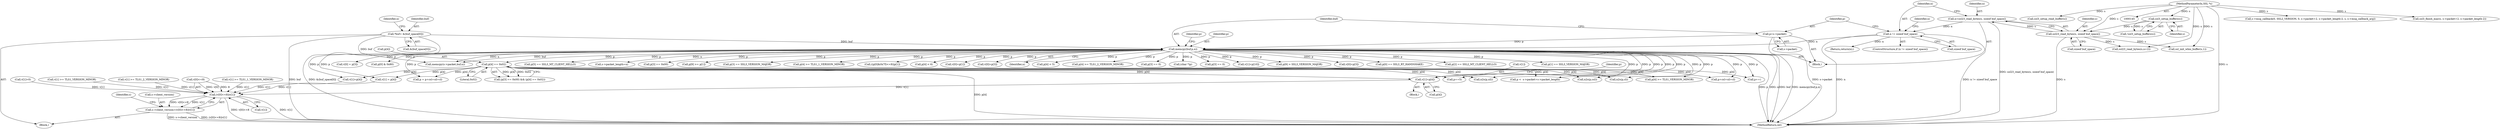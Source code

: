 digraph "0_openssl_26a59d9b46574e457870197dffa802871b4c8fc7_0@array" {
"1000282" [label="(Call,v[1]=p[4])"];
"1000237" [label="(Call,p[4] == 0x02)"];
"1000213" [label="(Call,memcpy(buf,p,n))"];
"1000150" [label="(Call,*buf= &(buf_space[0]))"];
"1000208" [label="(Call,p=s->packet)"];
"1000202" [label="(Call,n != sizeof buf_space)"];
"1000195" [label="(Call,n=ssl23_read_bytes(s, sizeof buf_space))"];
"1000197" [label="(Call,ssl23_read_bytes(s, sizeof buf_space))"];
"1000192" [label="(Call,ssl3_setup_buffers(s))"];
"1000146" [label="(MethodParameterIn,SSL *s)"];
"1001256" [label="(Call,(v[0]<<8)|v[1])"];
"1001252" [label="(Call,s->client_version=(v[0]<<8)|v[1])"];
"1000192" [label="(Call,ssl3_setup_buffers(s))"];
"1000720" [label="(Call,v[0] = p[3])"];
"1000796" [label="(Call,s->msg_callback(0, SSL2_VERSION, 0, s->packet+2, s->packet_length-2, s, s->msg_callback_arg))"];
"1000825" [label="(Call,n2s(p,sil))"];
"1000219" [label="(Call,p[0] & 0x80)"];
"1001114" [label="(Call,memcpy(s->packet,buf,n))"];
"1000199" [label="(Call,sizeof buf_space)"];
"1001000" [label="(Call,p++)"];
"1000231" [label="(Call,(p[3] == 0x00) && (p[4] == 0x02))"];
"1000208" [label="(Call,p=s->packet)"];
"1000819" [label="(Call,p+=5)"];
"1000202" [label="(Call,n != sizeof buf_space)"];
"1000440" [label="(Call,p[5] == SSL3_MT_CLIENT_HELLO)"];
"1000166" [label="(Identifier,n)"];
"1000985" [label="(Call,p <  s->packet+s->packet_length)"];
"1000290" [label="(Call,p[4] >= TLS1_VERSION_MINOR)"];
"1001256" [label="(Call,(v[0]<<8)|v[1])"];
"1000250" [label="(Call,v[1]=p[4])"];
"1001080" [label="(Call,s->packet_length=n)"];
"1000232" [label="(Call,p[3] == 0x00)"];
"1000977" [label="(Call,p+csl+sil+cl)"];
"1000292" [label="(Identifier,p)"];
"1000180" [label="(Block,)"];
"1000282" [label="(Call,v[1]=p[4])"];
"1000457" [label="(Call,p[9] >= p[1])"];
"1000269" [label="(Call,p[3] == SSL3_VERSION_MAJOR)"];
"1000241" [label="(Literal,0x02)"];
"1000323" [label="(Call,p[4] >= TLS1_1_VERSION_MINOR)"];
"1000736" [label="(Call,((p[0]&0x7f)<<8)|p[1])"];
"1000151" [label="(Identifier,buf)"];
"1000479" [label="(Call,p[4] < 6)"];
"1000286" [label="(Call,p[4])"];
"1000185" [label="(Call,v[1]=0)"];
"1000465" [label="(Call,v[0]=p[1])"];
"1000274" [label="(Block,)"];
"1000204" [label="(Call,sizeof buf_space)"];
"1000215" [label="(Identifier,p)"];
"1001257" [label="(Call,v[0]<<8)"];
"1001262" [label="(Call,v[1])"];
"1000243" [label="(Call,v[0]=p[3])"];
"1000147" [label="(Block,)"];
"1000216" [label="(Identifier,n)"];
"1000822" [label="(Call,n2s(p,csl))"];
"1000238" [label="(Call,p[4])"];
"1000452" [label="(Call,p[4] < 5)"];
"1001076" [label="(Call,ssl_init_wbio_buffer(s,1))"];
"1000540" [label="(Call,v[1] >= TLS1_1_VERSION_MINOR)"];
"1000193" [label="(Identifier,s)"];
"1000780" [label="(Call,ssl3_finish_mac(s, s->packet+2, s->packet_length-2))"];
"1000727" [label="(Call,v[1] = p[4])"];
"1000298" [label="(Call,p[4] >= TLS1_2_VERSION_MINOR)"];
"1000206" [label="(Return,return(n);)"];
"1000447" [label="(Call,p[3] == 0)"];
"1000635" [label="(Call,(char *)p)"];
"1000283" [label="(Call,v[1])"];
"1000210" [label="(Call,s->packet)"];
"1000203" [label="(Identifier,n)"];
"1001252" [label="(Call,s->client_version=(v[0]<<8)|v[1])"];
"1001097" [label="(Call,ssl3_setup_read_buffer(s))"];
"1000150" [label="(Call,*buf= &(buf_space[0]))"];
"1000201" [label="(ControlStructure,if (n != sizeof buf_space))"];
"1000474" [label="(Call,p[3] == 0)"];
"1000509" [label="(Call,v[1] >= TLS1_VERSION_MINOR)"];
"1000197" [label="(Call,ssl23_read_bytes(s, sizeof buf_space))"];
"1000209" [label="(Identifier,p)"];
"1001267" [label="(Identifier,s)"];
"1000501" [label="(Call,v[1]=p[10])"];
"1000490" [label="(Call,p[9] > SSL3_VERSION_MAJOR)"];
"1000975" [label="(Call,p = p+csl+sil+cl)"];
"1000207" [label="(Identifier,n)"];
"1000214" [label="(Identifier,buf)"];
"1000221" [label="(Identifier,p)"];
"1000237" [label="(Call,p[4] == 0x02)"];
"1000152" [label="(Call,&(buf_space[0]))"];
"1000196" [label="(Identifier,n)"];
"1000517" [label="(Call,v[1] >= TLS1_2_VERSION_MINOR)"];
"1000195" [label="(Call,n=ssl23_read_bytes(s, sizeof buf_space))"];
"1000275" [label="(Call,v[0]=p[3])"];
"1001274" [label="(MethodReturn,int)"];
"1001253" [label="(Call,s->client_version)"];
"1000428" [label="(Call,p[0] == SSL3_RT_HANDSHAKE)"];
"1000769" [label="(Call,ssl23_read_bytes(s,n+2))"];
"1000224" [label="(Call,p[2] == SSL2_MT_CLIENT_HELLO)"];
"1000198" [label="(Identifier,s)"];
"1000191" [label="(Call,!ssl3_setup_buffers(s))"];
"1000828" [label="(Call,n2s(p,cl))"];
"1000146" [label="(MethodParameterIn,SSL *s)"];
"1000434" [label="(Call,p[1] == SSL3_VERSION_MAJOR)"];
"1000213" [label="(Call,memcpy(buf,p,n))"];
"1000282" -> "1000274"  [label="AST: "];
"1000282" -> "1000286"  [label="CFG: "];
"1000283" -> "1000282"  [label="AST: "];
"1000286" -> "1000282"  [label="AST: "];
"1000292" -> "1000282"  [label="CFG: "];
"1000237" -> "1000282"  [label="DDG: p[4]"];
"1000213" -> "1000282"  [label="DDG: p"];
"1000282" -> "1001256"  [label="DDG: v[1]"];
"1000237" -> "1000231"  [label="AST: "];
"1000237" -> "1000241"  [label="CFG: "];
"1000238" -> "1000237"  [label="AST: "];
"1000241" -> "1000237"  [label="AST: "];
"1000231" -> "1000237"  [label="CFG: "];
"1000237" -> "1001274"  [label="DDG: p[4]"];
"1000237" -> "1000231"  [label="DDG: p[4]"];
"1000237" -> "1000231"  [label="DDG: 0x02"];
"1000213" -> "1000237"  [label="DDG: p"];
"1000237" -> "1000250"  [label="DDG: p[4]"];
"1000237" -> "1000290"  [label="DDG: p[4]"];
"1000237" -> "1000727"  [label="DDG: p[4]"];
"1000237" -> "1000819"  [label="DDG: p[4]"];
"1000237" -> "1000822"  [label="DDG: p[4]"];
"1000237" -> "1000825"  [label="DDG: p[4]"];
"1000237" -> "1000828"  [label="DDG: p[4]"];
"1000237" -> "1000975"  [label="DDG: p[4]"];
"1000237" -> "1000977"  [label="DDG: p[4]"];
"1000237" -> "1000985"  [label="DDG: p[4]"];
"1000237" -> "1001000"  [label="DDG: p[4]"];
"1000213" -> "1000180"  [label="AST: "];
"1000213" -> "1000216"  [label="CFG: "];
"1000214" -> "1000213"  [label="AST: "];
"1000215" -> "1000213"  [label="AST: "];
"1000216" -> "1000213"  [label="AST: "];
"1000221" -> "1000213"  [label="CFG: "];
"1000213" -> "1001274"  [label="DDG: n"];
"1000213" -> "1001274"  [label="DDG: buf"];
"1000213" -> "1001274"  [label="DDG: memcpy(buf,p,n)"];
"1000213" -> "1001274"  [label="DDG: p"];
"1000150" -> "1000213"  [label="DDG: buf"];
"1000208" -> "1000213"  [label="DDG: p"];
"1000202" -> "1000213"  [label="DDG: n"];
"1000213" -> "1000219"  [label="DDG: p"];
"1000213" -> "1000224"  [label="DDG: p"];
"1000213" -> "1000232"  [label="DDG: p"];
"1000213" -> "1000243"  [label="DDG: p"];
"1000213" -> "1000250"  [label="DDG: p"];
"1000213" -> "1000269"  [label="DDG: p"];
"1000213" -> "1000275"  [label="DDG: p"];
"1000213" -> "1000290"  [label="DDG: p"];
"1000213" -> "1000298"  [label="DDG: p"];
"1000213" -> "1000323"  [label="DDG: p"];
"1000213" -> "1000428"  [label="DDG: p"];
"1000213" -> "1000434"  [label="DDG: p"];
"1000213" -> "1000440"  [label="DDG: p"];
"1000213" -> "1000447"  [label="DDG: p"];
"1000213" -> "1000452"  [label="DDG: p"];
"1000213" -> "1000457"  [label="DDG: p"];
"1000213" -> "1000465"  [label="DDG: p"];
"1000213" -> "1000474"  [label="DDG: p"];
"1000213" -> "1000479"  [label="DDG: p"];
"1000213" -> "1000490"  [label="DDG: p"];
"1000213" -> "1000501"  [label="DDG: p"];
"1000213" -> "1000635"  [label="DDG: p"];
"1000213" -> "1000720"  [label="DDG: p"];
"1000213" -> "1000727"  [label="DDG: p"];
"1000213" -> "1000736"  [label="DDG: p"];
"1000213" -> "1000819"  [label="DDG: p"];
"1000213" -> "1000822"  [label="DDG: p"];
"1000213" -> "1000825"  [label="DDG: p"];
"1000213" -> "1000828"  [label="DDG: p"];
"1000213" -> "1000975"  [label="DDG: p"];
"1000213" -> "1000977"  [label="DDG: p"];
"1000213" -> "1000985"  [label="DDG: p"];
"1000213" -> "1001000"  [label="DDG: p"];
"1000213" -> "1001080"  [label="DDG: n"];
"1000213" -> "1001114"  [label="DDG: buf"];
"1000213" -> "1001114"  [label="DDG: n"];
"1000150" -> "1000147"  [label="AST: "];
"1000150" -> "1000152"  [label="CFG: "];
"1000151" -> "1000150"  [label="AST: "];
"1000152" -> "1000150"  [label="AST: "];
"1000166" -> "1000150"  [label="CFG: "];
"1000150" -> "1001274"  [label="DDG: buf"];
"1000150" -> "1001274"  [label="DDG: &(buf_space[0])"];
"1000150" -> "1001114"  [label="DDG: buf"];
"1000208" -> "1000180"  [label="AST: "];
"1000208" -> "1000210"  [label="CFG: "];
"1000209" -> "1000208"  [label="AST: "];
"1000210" -> "1000208"  [label="AST: "];
"1000214" -> "1000208"  [label="CFG: "];
"1000208" -> "1001274"  [label="DDG: s->packet"];
"1000202" -> "1000201"  [label="AST: "];
"1000202" -> "1000204"  [label="CFG: "];
"1000203" -> "1000202"  [label="AST: "];
"1000204" -> "1000202"  [label="AST: "];
"1000207" -> "1000202"  [label="CFG: "];
"1000209" -> "1000202"  [label="CFG: "];
"1000202" -> "1001274"  [label="DDG: n"];
"1000202" -> "1001274"  [label="DDG: n != sizeof buf_space"];
"1000195" -> "1000202"  [label="DDG: n"];
"1000202" -> "1000206"  [label="DDG: n"];
"1000195" -> "1000180"  [label="AST: "];
"1000195" -> "1000197"  [label="CFG: "];
"1000196" -> "1000195"  [label="AST: "];
"1000197" -> "1000195"  [label="AST: "];
"1000203" -> "1000195"  [label="CFG: "];
"1000195" -> "1001274"  [label="DDG: ssl23_read_bytes(s, sizeof buf_space)"];
"1000197" -> "1000195"  [label="DDG: s"];
"1000197" -> "1000199"  [label="CFG: "];
"1000198" -> "1000197"  [label="AST: "];
"1000199" -> "1000197"  [label="AST: "];
"1000197" -> "1001274"  [label="DDG: s"];
"1000192" -> "1000197"  [label="DDG: s"];
"1000146" -> "1000197"  [label="DDG: s"];
"1000197" -> "1000769"  [label="DDG: s"];
"1000197" -> "1001076"  [label="DDG: s"];
"1000192" -> "1000191"  [label="AST: "];
"1000192" -> "1000193"  [label="CFG: "];
"1000193" -> "1000192"  [label="AST: "];
"1000191" -> "1000192"  [label="CFG: "];
"1000192" -> "1000191"  [label="DDG: s"];
"1000146" -> "1000192"  [label="DDG: s"];
"1000146" -> "1000145"  [label="AST: "];
"1000146" -> "1001274"  [label="DDG: s"];
"1000146" -> "1000769"  [label="DDG: s"];
"1000146" -> "1000780"  [label="DDG: s"];
"1000146" -> "1000796"  [label="DDG: s"];
"1000146" -> "1001076"  [label="DDG: s"];
"1000146" -> "1001097"  [label="DDG: s"];
"1001256" -> "1001252"  [label="AST: "];
"1001256" -> "1001262"  [label="CFG: "];
"1001257" -> "1001256"  [label="AST: "];
"1001262" -> "1001256"  [label="AST: "];
"1001252" -> "1001256"  [label="CFG: "];
"1001256" -> "1001274"  [label="DDG: v[0]<<8"];
"1001256" -> "1001274"  [label="DDG: v[1]"];
"1001256" -> "1001252"  [label="DDG: v[0]<<8"];
"1001256" -> "1001252"  [label="DDG: v[1]"];
"1001257" -> "1001256"  [label="DDG: v[0]"];
"1001257" -> "1001256"  [label="DDG: 8"];
"1000185" -> "1001256"  [label="DDG: v[1]"];
"1000250" -> "1001256"  [label="DDG: v[1]"];
"1000517" -> "1001256"  [label="DDG: v[1]"];
"1000509" -> "1001256"  [label="DDG: v[1]"];
"1000540" -> "1001256"  [label="DDG: v[1]"];
"1000727" -> "1001256"  [label="DDG: v[1]"];
"1001252" -> "1000147"  [label="AST: "];
"1001253" -> "1001252"  [label="AST: "];
"1001267" -> "1001252"  [label="CFG: "];
"1001252" -> "1001274"  [label="DDG: s->client_version"];
"1001252" -> "1001274"  [label="DDG: (v[0]<<8)|v[1]"];
}
